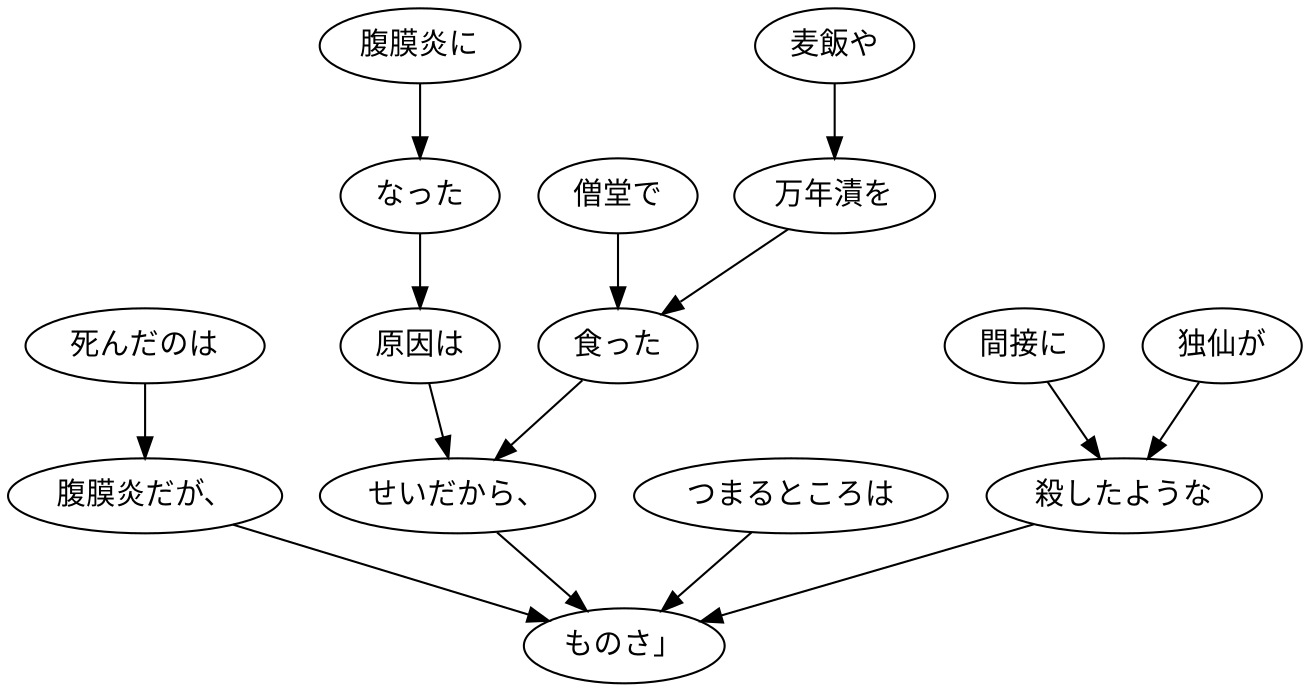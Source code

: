 digraph graph6138 {
	node0 [label="死んだのは"];
	node1 [label="腹膜炎だが、"];
	node2 [label="腹膜炎に"];
	node3 [label="なった"];
	node4 [label="原因は"];
	node5 [label="僧堂で"];
	node6 [label="麦飯や"];
	node7 [label="万年漬を"];
	node8 [label="食った"];
	node9 [label="せいだから、"];
	node10 [label="つまるところは"];
	node11 [label="間接に"];
	node12 [label="独仙が"];
	node13 [label="殺したような"];
	node14 [label="ものさ」"];
	node0 -> node1;
	node1 -> node14;
	node2 -> node3;
	node3 -> node4;
	node4 -> node9;
	node5 -> node8;
	node6 -> node7;
	node7 -> node8;
	node8 -> node9;
	node9 -> node14;
	node10 -> node14;
	node11 -> node13;
	node12 -> node13;
	node13 -> node14;
}
